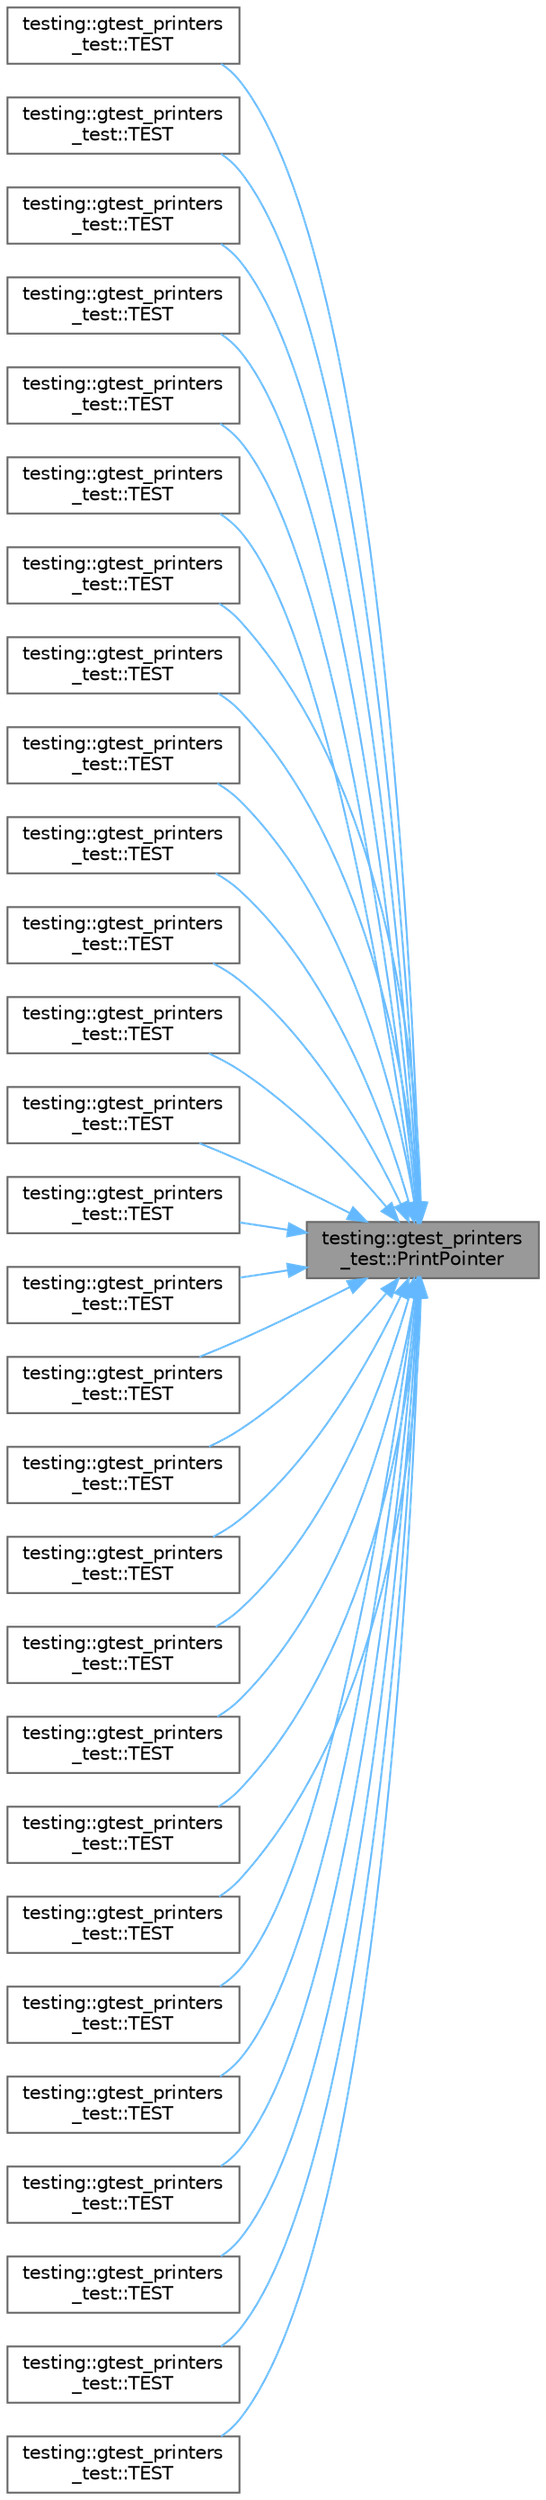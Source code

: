 digraph "testing::gtest_printers_test::PrintPointer"
{
 // LATEX_PDF_SIZE
  bgcolor="transparent";
  edge [fontname=Helvetica,fontsize=10,labelfontname=Helvetica,labelfontsize=10];
  node [fontname=Helvetica,fontsize=10,shape=box,height=0.2,width=0.4];
  rankdir="RL";
  Node1 [id="Node000001",label="testing::gtest_printers\l_test::PrintPointer",height=0.2,width=0.4,color="gray40", fillcolor="grey60", style="filled", fontcolor="black",tooltip=" "];
  Node1 -> Node2 [id="edge1_Node000001_Node000002",dir="back",color="steelblue1",style="solid",tooltip=" "];
  Node2 [id="Node000002",label="testing::gtest_printers\l_test::TEST",height=0.2,width=0.4,color="grey40", fillcolor="white", style="filled",URL="$namespacetesting_1_1gtest__printers__test.html#a3571808f93f419268b6aed1aa127ea30",tooltip=" "];
  Node1 -> Node3 [id="edge2_Node000001_Node000003",dir="back",color="steelblue1",style="solid",tooltip=" "];
  Node3 [id="Node000003",label="testing::gtest_printers\l_test::TEST",height=0.2,width=0.4,color="grey40", fillcolor="white", style="filled",URL="$namespacetesting_1_1gtest__printers__test.html#aba32640344f0186de5fbb6bb47e0c5a5",tooltip=" "];
  Node1 -> Node4 [id="edge3_Node000001_Node000004",dir="back",color="steelblue1",style="solid",tooltip=" "];
  Node4 [id="Node000004",label="testing::gtest_printers\l_test::TEST",height=0.2,width=0.4,color="grey40", fillcolor="white", style="filled",URL="$namespacetesting_1_1gtest__printers__test.html#ac25834e0463cf9f3d231db24e7b220e5",tooltip=" "];
  Node1 -> Node5 [id="edge4_Node000001_Node000005",dir="back",color="steelblue1",style="solid",tooltip=" "];
  Node5 [id="Node000005",label="testing::gtest_printers\l_test::TEST",height=0.2,width=0.4,color="grey40", fillcolor="white", style="filled",URL="$namespacetesting_1_1gtest__printers__test.html#a1694d4063da702f5379495d3cb2cbc91",tooltip=" "];
  Node1 -> Node6 [id="edge5_Node000001_Node000006",dir="back",color="steelblue1",style="solid",tooltip=" "];
  Node6 [id="Node000006",label="testing::gtest_printers\l_test::TEST",height=0.2,width=0.4,color="grey40", fillcolor="white", style="filled",URL="$namespacetesting_1_1gtest__printers__test.html#adb093d9323bfb766be8c91215c46056e",tooltip=" "];
  Node1 -> Node7 [id="edge6_Node000001_Node000007",dir="back",color="steelblue1",style="solid",tooltip=" "];
  Node7 [id="Node000007",label="testing::gtest_printers\l_test::TEST",height=0.2,width=0.4,color="grey40", fillcolor="white", style="filled",URL="$namespacetesting_1_1gtest__printers__test.html#a1e95289500400eff5fdcd45c5864a6d2",tooltip=" "];
  Node1 -> Node8 [id="edge7_Node000001_Node000008",dir="back",color="steelblue1",style="solid",tooltip=" "];
  Node8 [id="Node000008",label="testing::gtest_printers\l_test::TEST",height=0.2,width=0.4,color="grey40", fillcolor="white", style="filled",URL="$namespacetesting_1_1gtest__printers__test.html#af4b502fb5745d2ee0bfb81d1c8eb95f6",tooltip=" "];
  Node1 -> Node9 [id="edge8_Node000001_Node000009",dir="back",color="steelblue1",style="solid",tooltip=" "];
  Node9 [id="Node000009",label="testing::gtest_printers\l_test::TEST",height=0.2,width=0.4,color="grey40", fillcolor="white", style="filled",URL="$namespacetesting_1_1gtest__printers__test.html#a735171f4ba0a9dffee9c4c7321107822",tooltip=" "];
  Node1 -> Node10 [id="edge9_Node000001_Node000010",dir="back",color="steelblue1",style="solid",tooltip=" "];
  Node10 [id="Node000010",label="testing::gtest_printers\l_test::TEST",height=0.2,width=0.4,color="grey40", fillcolor="white", style="filled",URL="$namespacetesting_1_1gtest__printers__test.html#ae854b0ca4d06ffc273c391f262884681",tooltip=" "];
  Node1 -> Node11 [id="edge10_Node000001_Node000011",dir="back",color="steelblue1",style="solid",tooltip=" "];
  Node11 [id="Node000011",label="testing::gtest_printers\l_test::TEST",height=0.2,width=0.4,color="grey40", fillcolor="white", style="filled",URL="$namespacetesting_1_1gtest__printers__test.html#aa0487f8fd5052f7d6afe2b18ad7931f9",tooltip=" "];
  Node1 -> Node12 [id="edge11_Node000001_Node000012",dir="back",color="steelblue1",style="solid",tooltip=" "];
  Node12 [id="Node000012",label="testing::gtest_printers\l_test::TEST",height=0.2,width=0.4,color="grey40", fillcolor="white", style="filled",URL="$namespacetesting_1_1gtest__printers__test.html#acd7a56709621a91dca669023d192bdc7",tooltip=" "];
  Node1 -> Node13 [id="edge12_Node000001_Node000013",dir="back",color="steelblue1",style="solid",tooltip=" "];
  Node13 [id="Node000013",label="testing::gtest_printers\l_test::TEST",height=0.2,width=0.4,color="grey40", fillcolor="white", style="filled",URL="$namespacetesting_1_1gtest__printers__test.html#afb9a6a26323b287b7666b6adb5bdb149",tooltip=" "];
  Node1 -> Node14 [id="edge13_Node000001_Node000014",dir="back",color="steelblue1",style="solid",tooltip=" "];
  Node14 [id="Node000014",label="testing::gtest_printers\l_test::TEST",height=0.2,width=0.4,color="grey40", fillcolor="white", style="filled",URL="$namespacetesting_1_1gtest__printers__test.html#a6cd47b21ad8d9ac66ba57b5b6415a924",tooltip=" "];
  Node1 -> Node15 [id="edge14_Node000001_Node000015",dir="back",color="steelblue1",style="solid",tooltip=" "];
  Node15 [id="Node000015",label="testing::gtest_printers\l_test::TEST",height=0.2,width=0.4,color="grey40", fillcolor="white", style="filled",URL="$namespacetesting_1_1gtest__printers__test.html#a140030b990011abab91d4c0b59f21edd",tooltip=" "];
  Node1 -> Node16 [id="edge15_Node000001_Node000016",dir="back",color="steelblue1",style="solid",tooltip=" "];
  Node16 [id="Node000016",label="testing::gtest_printers\l_test::TEST",height=0.2,width=0.4,color="grey40", fillcolor="white", style="filled",URL="$namespacetesting_1_1gtest__printers__test.html#a89d9905fecee1b976c26d35498734dd4",tooltip=" "];
  Node1 -> Node17 [id="edge16_Node000001_Node000017",dir="back",color="steelblue1",style="solid",tooltip=" "];
  Node17 [id="Node000017",label="testing::gtest_printers\l_test::TEST",height=0.2,width=0.4,color="grey40", fillcolor="white", style="filled",URL="$namespacetesting_1_1gtest__printers__test.html#aa3cb60cf6f3a4a0cd7d9873cd597ffd8",tooltip=" "];
  Node1 -> Node18 [id="edge17_Node000001_Node000018",dir="back",color="steelblue1",style="solid",tooltip=" "];
  Node18 [id="Node000018",label="testing::gtest_printers\l_test::TEST",height=0.2,width=0.4,color="grey40", fillcolor="white", style="filled",URL="$namespacetesting_1_1gtest__printers__test.html#ad08dcd672b1e66a802a564eb974c400a",tooltip=" "];
  Node1 -> Node19 [id="edge18_Node000001_Node000019",dir="back",color="steelblue1",style="solid",tooltip=" "];
  Node19 [id="Node000019",label="testing::gtest_printers\l_test::TEST",height=0.2,width=0.4,color="grey40", fillcolor="white", style="filled",URL="$namespacetesting_1_1gtest__printers__test.html#a8819fb42392faae72e8bc594d498085d",tooltip=" "];
  Node1 -> Node20 [id="edge19_Node000001_Node000020",dir="back",color="steelblue1",style="solid",tooltip=" "];
  Node20 [id="Node000020",label="testing::gtest_printers\l_test::TEST",height=0.2,width=0.4,color="grey40", fillcolor="white", style="filled",URL="$namespacetesting_1_1gtest__printers__test.html#ac6d8b84db9386b399eb431b5b1668e87",tooltip=" "];
  Node1 -> Node21 [id="edge20_Node000001_Node000021",dir="back",color="steelblue1",style="solid",tooltip=" "];
  Node21 [id="Node000021",label="testing::gtest_printers\l_test::TEST",height=0.2,width=0.4,color="grey40", fillcolor="white", style="filled",URL="$namespacetesting_1_1gtest__printers__test.html#afee54807b15b623718c62008bd743d4b",tooltip=" "];
  Node1 -> Node22 [id="edge21_Node000001_Node000022",dir="back",color="steelblue1",style="solid",tooltip=" "];
  Node22 [id="Node000022",label="testing::gtest_printers\l_test::TEST",height=0.2,width=0.4,color="grey40", fillcolor="white", style="filled",URL="$namespacetesting_1_1gtest__printers__test.html#aab47074bb60b087e80675a44ad8c88ba",tooltip=" "];
  Node1 -> Node23 [id="edge22_Node000001_Node000023",dir="back",color="steelblue1",style="solid",tooltip=" "];
  Node23 [id="Node000023",label="testing::gtest_printers\l_test::TEST",height=0.2,width=0.4,color="grey40", fillcolor="white", style="filled",URL="$namespacetesting_1_1gtest__printers__test.html#a88f9089e0b19be4bda74a953d6a47d7b",tooltip=" "];
  Node1 -> Node24 [id="edge23_Node000001_Node000024",dir="back",color="steelblue1",style="solid",tooltip=" "];
  Node24 [id="Node000024",label="testing::gtest_printers\l_test::TEST",height=0.2,width=0.4,color="grey40", fillcolor="white", style="filled",URL="$namespacetesting_1_1gtest__printers__test.html#af9c63486049ac0ec2a1db65904702eb3",tooltip=" "];
  Node1 -> Node25 [id="edge24_Node000001_Node000025",dir="back",color="steelblue1",style="solid",tooltip=" "];
  Node25 [id="Node000025",label="testing::gtest_printers\l_test::TEST",height=0.2,width=0.4,color="grey40", fillcolor="white", style="filled",URL="$namespacetesting_1_1gtest__printers__test.html#aeae9b61a9fe582c72580db1466631846",tooltip=" "];
  Node1 -> Node26 [id="edge25_Node000001_Node000026",dir="back",color="steelblue1",style="solid",tooltip=" "];
  Node26 [id="Node000026",label="testing::gtest_printers\l_test::TEST",height=0.2,width=0.4,color="grey40", fillcolor="white", style="filled",URL="$namespacetesting_1_1gtest__printers__test.html#a4caa1f81979cdc6f5ada95e01a4fae63",tooltip=" "];
  Node1 -> Node27 [id="edge26_Node000001_Node000027",dir="back",color="steelblue1",style="solid",tooltip=" "];
  Node27 [id="Node000027",label="testing::gtest_printers\l_test::TEST",height=0.2,width=0.4,color="grey40", fillcolor="white", style="filled",URL="$namespacetesting_1_1gtest__printers__test.html#aa80d6bb47e6bf997dacf0c75322d12cf",tooltip=" "];
  Node1 -> Node28 [id="edge27_Node000001_Node000028",dir="back",color="steelblue1",style="solid",tooltip=" "];
  Node28 [id="Node000028",label="testing::gtest_printers\l_test::TEST",height=0.2,width=0.4,color="grey40", fillcolor="white", style="filled",URL="$namespacetesting_1_1gtest__printers__test.html#a8812b5f088e13083ebb8a7e35fbcdae7",tooltip=" "];
  Node1 -> Node29 [id="edge28_Node000001_Node000029",dir="back",color="steelblue1",style="solid",tooltip=" "];
  Node29 [id="Node000029",label="testing::gtest_printers\l_test::TEST",height=0.2,width=0.4,color="grey40", fillcolor="white", style="filled",URL="$namespacetesting_1_1gtest__printers__test.html#ac20aca012aca1ca9589dbf7483fbbbd1",tooltip=" "];
}

